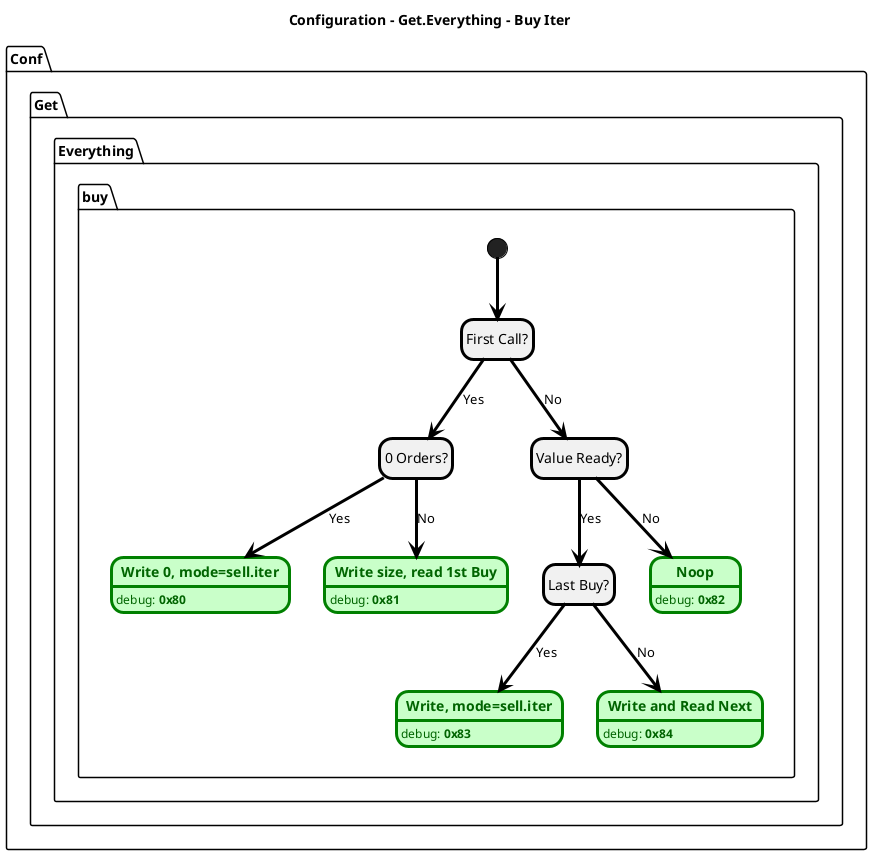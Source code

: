 @startuml 06_conf_get_everything.buy.iter
hide empty description

title Configuration - Get.Everything - Buy Iter

label Conf.Get.Everything.buy.iter[
{{
    hide empty description
        <style> 
    stateDiagram {
        LineColor Black
        LineThickness 3.0
    }
    </style>

    [*] --> first_call
    first_call --> 0_orders: Yes
        0_orders --> write_0_n_switch: Yes
        0_orders --> write_size_n_read: No
    first_call --> val_ready: No
        val_ready --> last_buy: Yes
            last_buy --> write_n_switch: Yes
            last_buy --> write_n_read: No
        val_ready --> noop: No

    state "First Call?" as first_call
        state "0 Orders?" as 0_orders
            state "<B>Write 0, mode=sell.iter</B>" as write_0_n_switch #TECHNOLOGY;line:green;text:DarkGreen : <color:DarkGreen>debug: <B>0x80</B></color>
            state "<B>Write size, read 1st Buy</B>" as write_size_n_read #TECHNOLOGY;line:green;text:DarkGreen : <color:DarkGreen>debug: <B>0x81</B></color>
        state "Value Ready?" as val_ready
            ' Yes
            state "Last Buy?" as last_buy
                state "<B>Write, mode=sell.iter</B>" as write_n_switch #TECHNOLOGY;line:green;text:DarkGreen : <color:DarkGreen>debug: <B>0x83</B></color>
                state "<B>Write and Read Next</B>" as write_n_read #TECHNOLOGY;line:green;text:DarkGreen : <color:DarkGreen>debug: <B>0x84</B></color>
            ' No
            state "<B>Noop</B>" as noop #TECHNOLOGY;line:green;text:DarkGreen : <color:DarkGreen>debug: <B>0x82</B></color>
}}
]
@enduml